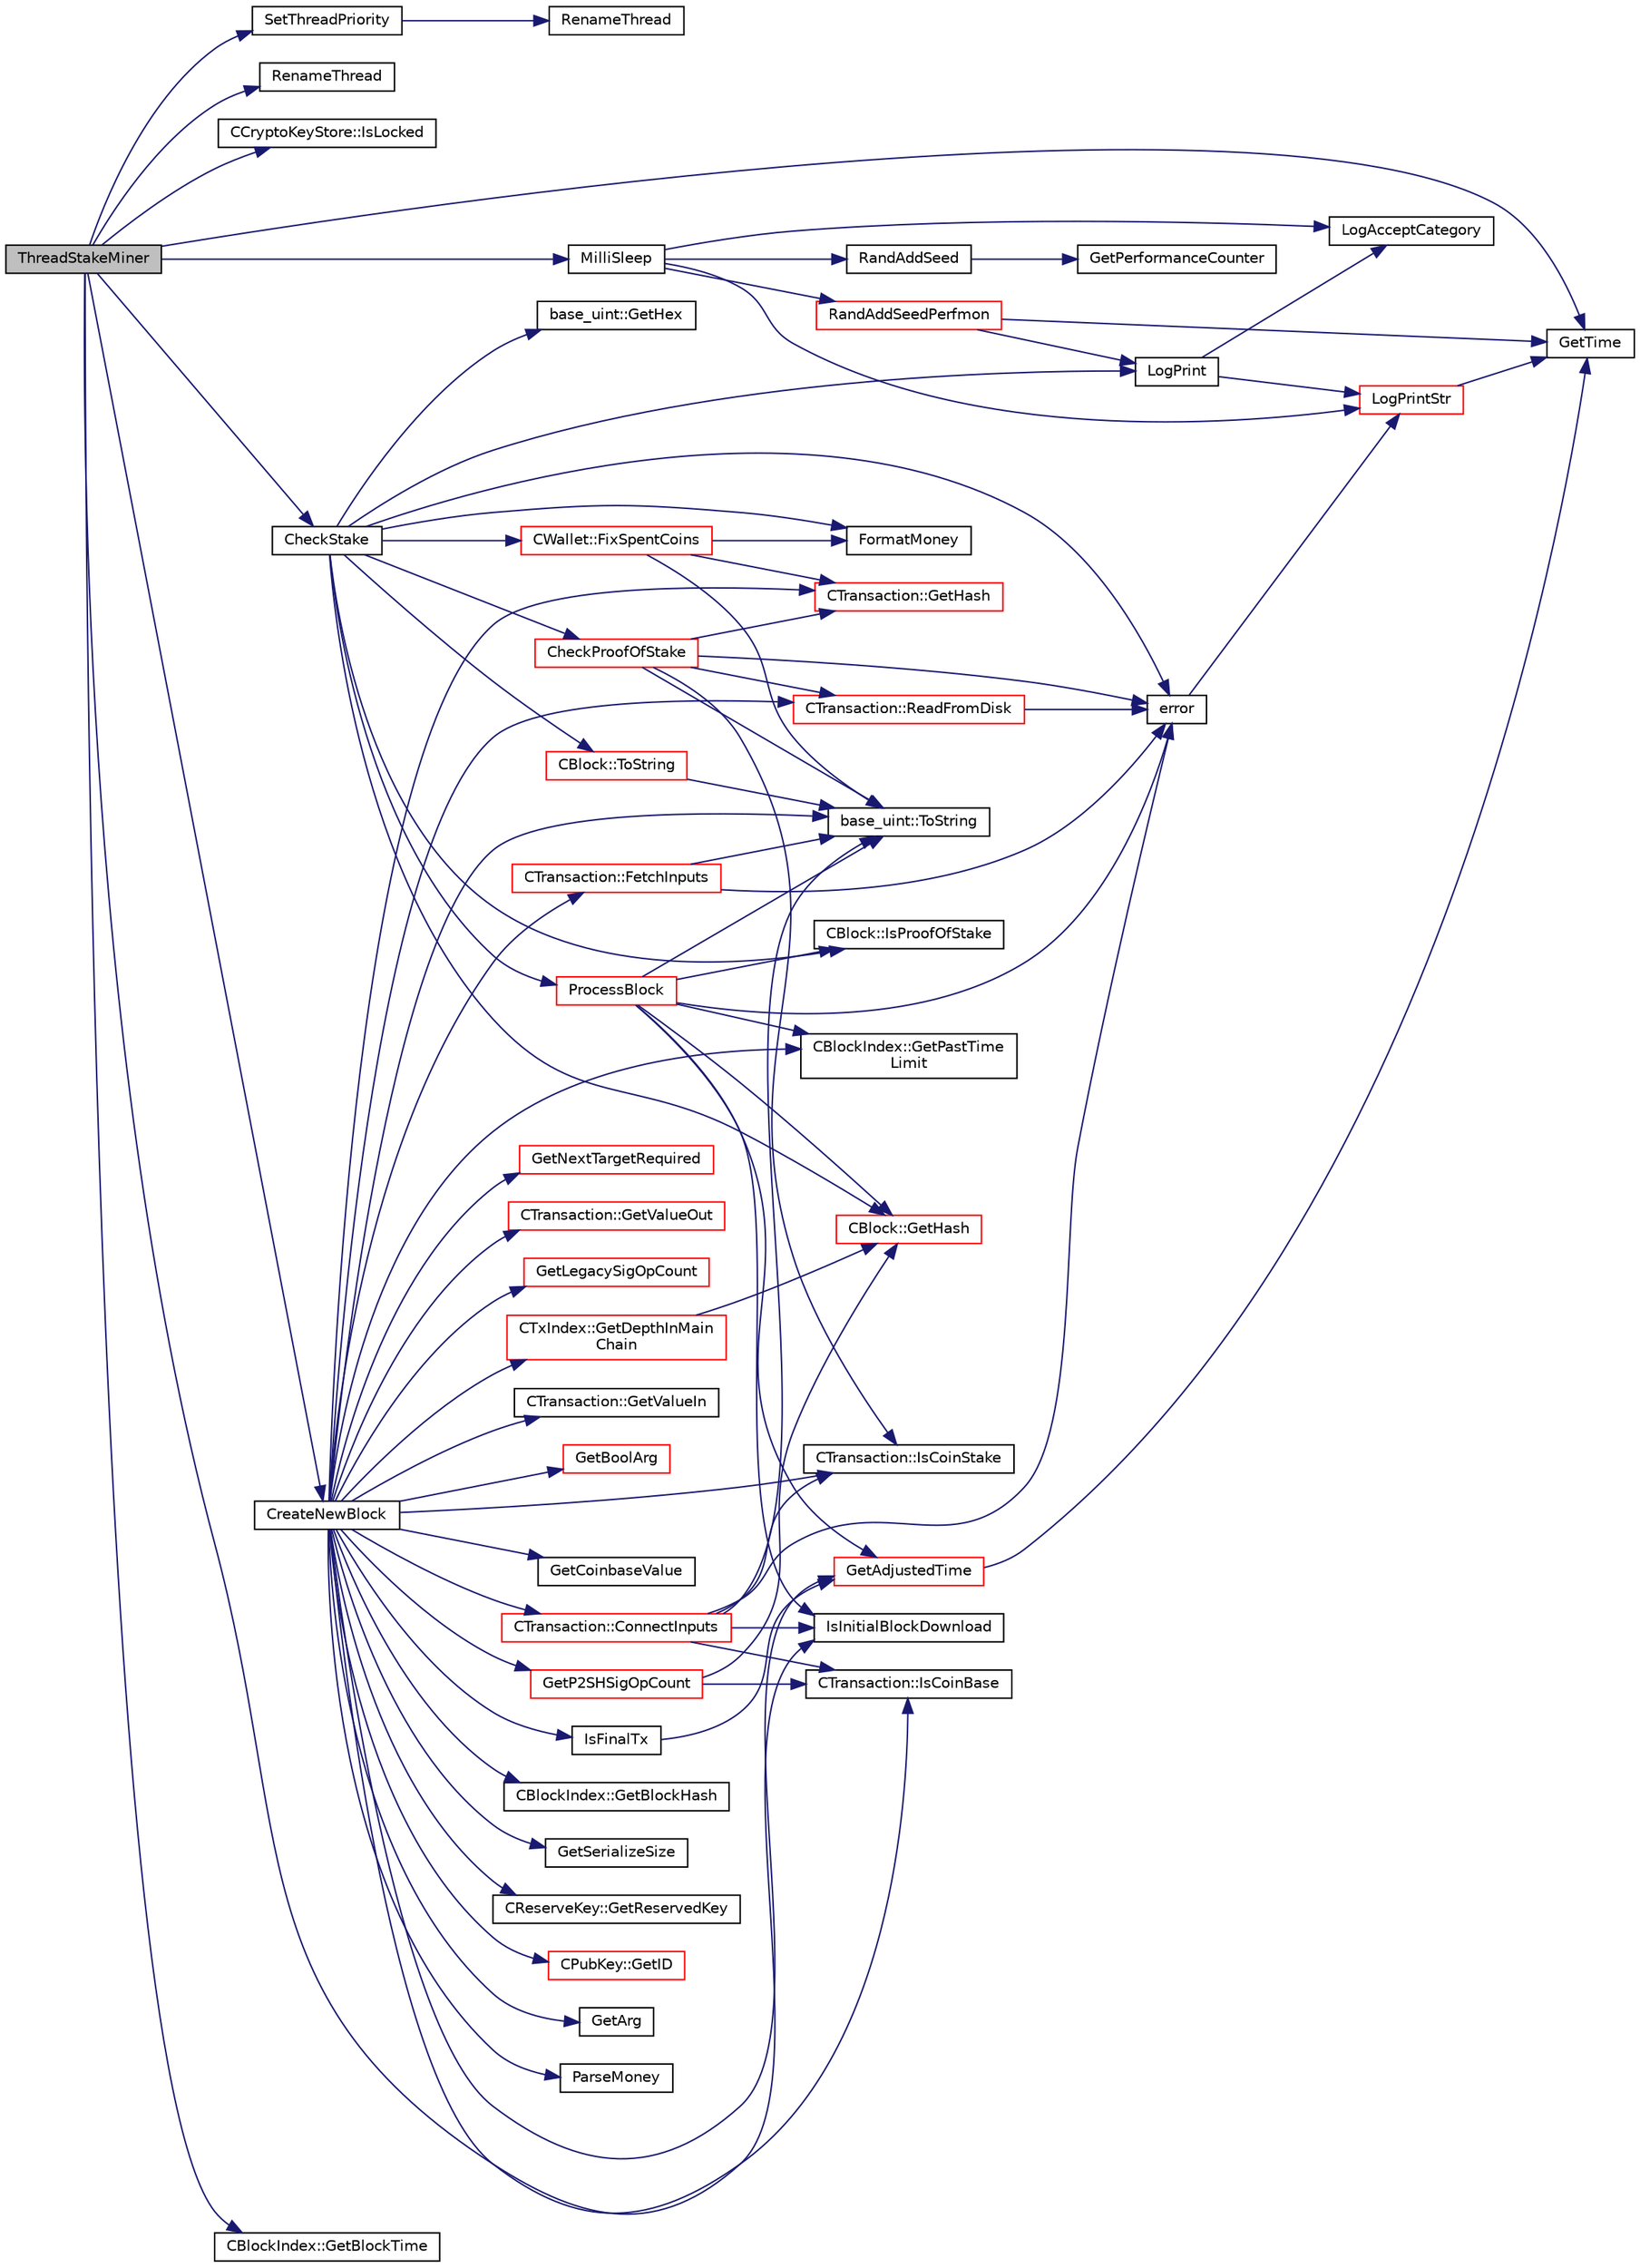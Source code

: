digraph "ThreadStakeMiner"
{
  edge [fontname="Helvetica",fontsize="10",labelfontname="Helvetica",labelfontsize="10"];
  node [fontname="Helvetica",fontsize="10",shape=record];
  rankdir="LR";
  Node980 [label="ThreadStakeMiner",height=0.2,width=0.4,color="black", fillcolor="grey75", style="filled", fontcolor="black"];
  Node980 -> Node981 [color="midnightblue",fontsize="10",style="solid",fontname="Helvetica"];
  Node981 [label="SetThreadPriority",height=0.2,width=0.4,color="black", fillcolor="white", style="filled",URL="$d8/d3c/util_8h.html#a8d620b8c9865456b925cd0eea4b2ffc1"];
  Node981 -> Node982 [color="midnightblue",fontsize="10",style="solid",fontname="Helvetica"];
  Node982 [label="RenameThread",height=0.2,width=0.4,color="black", fillcolor="white", style="filled",URL="$d8/d3c/util_8h.html#a85fc1244e0bd3c91ee7a1c05ed10ebbb"];
  Node980 -> Node983 [color="midnightblue",fontsize="10",style="solid",fontname="Helvetica"];
  Node983 [label="RenameThread",height=0.2,width=0.4,color="black", fillcolor="white", style="filled",URL="$df/d2d/util_8cpp.html#a85fc1244e0bd3c91ee7a1c05ed10ebbb"];
  Node980 -> Node984 [color="midnightblue",fontsize="10",style="solid",fontname="Helvetica"];
  Node984 [label="CCryptoKeyStore::IsLocked",height=0.2,width=0.4,color="black", fillcolor="white", style="filled",URL="$db/dad/class_c_crypto_key_store.html#a52919fa284a3aa10f1b4bd6018b6dbee"];
  Node980 -> Node985 [color="midnightblue",fontsize="10",style="solid",fontname="Helvetica"];
  Node985 [label="MilliSleep",height=0.2,width=0.4,color="black", fillcolor="white", style="filled",URL="$d8/d3c/util_8h.html#ac635182d3e845eda4af4fa5ab31609da"];
  Node985 -> Node986 [color="midnightblue",fontsize="10",style="solid",fontname="Helvetica"];
  Node986 [label="RandAddSeed",height=0.2,width=0.4,color="black", fillcolor="white", style="filled",URL="$d8/d3c/util_8h.html#ab699fbdf803610a4e2060fd87787f7e0"];
  Node986 -> Node987 [color="midnightblue",fontsize="10",style="solid",fontname="Helvetica"];
  Node987 [label="GetPerformanceCounter",height=0.2,width=0.4,color="black", fillcolor="white", style="filled",URL="$d8/d3c/util_8h.html#acd4d9988b9bb3f31fddf72a34b2bc37f"];
  Node985 -> Node988 [color="midnightblue",fontsize="10",style="solid",fontname="Helvetica"];
  Node988 [label="RandAddSeedPerfmon",height=0.2,width=0.4,color="red", fillcolor="white", style="filled",URL="$d8/d3c/util_8h.html#a786af12a87491f8dc24351d93b9833b6"];
  Node988 -> Node990 [color="midnightblue",fontsize="10",style="solid",fontname="Helvetica"];
  Node990 [label="GetTime",height=0.2,width=0.4,color="black", fillcolor="white", style="filled",URL="$df/d2d/util_8cpp.html#a46fac5fba8ba905b5f9acb364f5d8c6f"];
  Node988 -> Node991 [color="midnightblue",fontsize="10",style="solid",fontname="Helvetica"];
  Node991 [label="LogPrint",height=0.2,width=0.4,color="black", fillcolor="white", style="filled",URL="$d8/d3c/util_8h.html#aab1f837a2366f424bdc996fdf6352171"];
  Node991 -> Node992 [color="midnightblue",fontsize="10",style="solid",fontname="Helvetica"];
  Node992 [label="LogAcceptCategory",height=0.2,width=0.4,color="black", fillcolor="white", style="filled",URL="$d8/d3c/util_8h.html#a343d2a13efe00125f78d25dafb0a8d98"];
  Node991 -> Node993 [color="midnightblue",fontsize="10",style="solid",fontname="Helvetica"];
  Node993 [label="LogPrintStr",height=0.2,width=0.4,color="red", fillcolor="white", style="filled",URL="$d8/d3c/util_8h.html#afd4c3002b2797c0560adddb6af3ca1da"];
  Node993 -> Node990 [color="midnightblue",fontsize="10",style="solid",fontname="Helvetica"];
  Node985 -> Node992 [color="midnightblue",fontsize="10",style="solid",fontname="Helvetica"];
  Node985 -> Node993 [color="midnightblue",fontsize="10",style="solid",fontname="Helvetica"];
  Node980 -> Node1001 [color="midnightblue",fontsize="10",style="solid",fontname="Helvetica"];
  Node1001 [label="IsInitialBlockDownload",height=0.2,width=0.4,color="black", fillcolor="white", style="filled",URL="$df/d0a/main_8cpp.html#a5edcd96316574fd4a7f3ae0922a5cfd6",tooltip="Check whether we are doing an initial block download (synchronizing from disk or network) ..."];
  Node980 -> Node1002 [color="midnightblue",fontsize="10",style="solid",fontname="Helvetica"];
  Node1002 [label="CBlockIndex::GetBlockTime",height=0.2,width=0.4,color="black", fillcolor="white", style="filled",URL="$d3/dbd/class_c_block_index.html#a9fe0d4463c07c466f66252e8eec25f5c"];
  Node980 -> Node990 [color="midnightblue",fontsize="10",style="solid",fontname="Helvetica"];
  Node980 -> Node1003 [color="midnightblue",fontsize="10",style="solid",fontname="Helvetica"];
  Node1003 [label="CreateNewBlock",height=0.2,width=0.4,color="black", fillcolor="white", style="filled",URL="$d6/de3/miner_8cpp.html#af5c45bac27dac0727dd7cd4b437b4d99"];
  Node1003 -> Node1004 [color="midnightblue",fontsize="10",style="solid",fontname="Helvetica"];
  Node1004 [label="CReserveKey::GetReservedKey",height=0.2,width=0.4,color="black", fillcolor="white", style="filled",URL="$d3/d65/class_c_reserve_key.html#ad198d2d7a54d315c60805ba1cb0caf7c"];
  Node1003 -> Node1005 [color="midnightblue",fontsize="10",style="solid",fontname="Helvetica"];
  Node1005 [label="CPubKey::GetID",height=0.2,width=0.4,color="red", fillcolor="white", style="filled",URL="$da/d4e/class_c_pub_key.html#a2675f7e6f72eff68e7a5227289feb021"];
  Node1003 -> Node1009 [color="midnightblue",fontsize="10",style="solid",fontname="Helvetica"];
  Node1009 [label="GetArg",height=0.2,width=0.4,color="black", fillcolor="white", style="filled",URL="$df/d2d/util_8cpp.html#a24f685720bf40370e5bd2a192ad50cd8",tooltip="Return string argument or default value. "];
  Node1003 -> Node1010 [color="midnightblue",fontsize="10",style="solid",fontname="Helvetica"];
  Node1010 [label="ParseMoney",height=0.2,width=0.4,color="black", fillcolor="white", style="filled",URL="$df/d2d/util_8cpp.html#a246cad058037a1517dfa0a19cc76e53e"];
  Node1003 -> Node1011 [color="midnightblue",fontsize="10",style="solid",fontname="Helvetica"];
  Node1011 [label="GetNextTargetRequired",height=0.2,width=0.4,color="red", fillcolor="white", style="filled",URL="$d1/d08/proofs_8cpp.html#a868a58404bd61b6a82901f428d152bae",tooltip="Calculate difficulty using retarget algorithm by maintaining target. "];
  Node1003 -> Node1027 [color="midnightblue",fontsize="10",style="solid",fontname="Helvetica"];
  Node1027 [label="CTransaction::IsCoinBase",height=0.2,width=0.4,color="black", fillcolor="white", style="filled",URL="$df/d43/class_c_transaction.html#a96256e8ac1bf79ad9c057e48c41132dd"];
  Node1003 -> Node1028 [color="midnightblue",fontsize="10",style="solid",fontname="Helvetica"];
  Node1028 [label="CTransaction::IsCoinStake",height=0.2,width=0.4,color="black", fillcolor="white", style="filled",URL="$df/d43/class_c_transaction.html#ace4278a41a296d40dcf5fb2b9cf007ec"];
  Node1003 -> Node1029 [color="midnightblue",fontsize="10",style="solid",fontname="Helvetica"];
  Node1029 [label="IsFinalTx",height=0.2,width=0.4,color="black", fillcolor="white", style="filled",URL="$df/d0a/main_8cpp.html#adc332cd7ac94e639bb4239618341be19"];
  Node1029 -> Node1030 [color="midnightblue",fontsize="10",style="solid",fontname="Helvetica"];
  Node1030 [label="GetAdjustedTime",height=0.2,width=0.4,color="red", fillcolor="white", style="filled",URL="$df/d2d/util_8cpp.html#a09f81b9c7650f898cf3cf305b87547e6"];
  Node1030 -> Node990 [color="midnightblue",fontsize="10",style="solid",fontname="Helvetica"];
  Node1003 -> Node1032 [color="midnightblue",fontsize="10",style="solid",fontname="Helvetica"];
  Node1032 [label="CTransaction::ReadFromDisk",height=0.2,width=0.4,color="red", fillcolor="white", style="filled",URL="$df/d43/class_c_transaction.html#ad9d526afecbd816c385343f60c5352fd"];
  Node1032 -> Node1036 [color="midnightblue",fontsize="10",style="solid",fontname="Helvetica"];
  Node1036 [label="error",height=0.2,width=0.4,color="black", fillcolor="white", style="filled",URL="$d8/d3c/util_8h.html#af8985880cf4ef26df0a5aa2ffcb76662"];
  Node1036 -> Node993 [color="midnightblue",fontsize="10",style="solid",fontname="Helvetica"];
  Node1003 -> Node1039 [color="midnightblue",fontsize="10",style="solid",fontname="Helvetica"];
  Node1039 [label="CTxIndex::GetDepthInMain\lChain",height=0.2,width=0.4,color="red", fillcolor="white", style="filled",URL="$d5/db3/class_c_tx_index.html#ae18990b9796ee365ae2f384a2b334fe0"];
  Node1039 -> Node1042 [color="midnightblue",fontsize="10",style="solid",fontname="Helvetica"];
  Node1042 [label="CBlock::GetHash",height=0.2,width=0.4,color="red", fillcolor="white", style="filled",URL="$d3/d51/class_c_block.html#a681acf1fa72ec2ed6c83ea5afc14e0f3"];
  Node1003 -> Node1046 [color="midnightblue",fontsize="10",style="solid",fontname="Helvetica"];
  Node1046 [label="GetSerializeSize",height=0.2,width=0.4,color="black", fillcolor="white", style="filled",URL="$df/d9d/serialize_8h.html#a48239e478ae730373d1984fe304ca025"];
  Node1003 -> Node1047 [color="midnightblue",fontsize="10",style="solid",fontname="Helvetica"];
  Node1047 [label="CTransaction::GetValueOut",height=0.2,width=0.4,color="red", fillcolor="white", style="filled",URL="$df/d43/class_c_transaction.html#a9ce7d94c68adb37627d82669b83a7c59",tooltip="Amount of ions spent by this transaction. "];
  Node1003 -> Node1049 [color="midnightblue",fontsize="10",style="solid",fontname="Helvetica"];
  Node1049 [label="GetLegacySigOpCount",height=0.2,width=0.4,color="red", fillcolor="white", style="filled",URL="$df/d0a/main_8cpp.html#ad2eaf4f8542c12ea9ee1183609cc6d1a",tooltip="Count ECDSA signature operations the old-fashioned (pre-0.6) way. "];
  Node1003 -> Node1030 [color="midnightblue",fontsize="10",style="solid",fontname="Helvetica"];
  Node1003 -> Node1051 [color="midnightblue",fontsize="10",style="solid",fontname="Helvetica"];
  Node1051 [label="CTransaction::FetchInputs",height=0.2,width=0.4,color="red", fillcolor="white", style="filled",URL="$df/d43/class_c_transaction.html#a5a4967303d3b588a120687f3ed1f4b0a",tooltip="Fetch from memory and/or disk. "];
  Node1051 -> Node1036 [color="midnightblue",fontsize="10",style="solid",fontname="Helvetica"];
  Node1051 -> Node1026 [color="midnightblue",fontsize="10",style="solid",fontname="Helvetica"];
  Node1026 [label="base_uint::ToString",height=0.2,width=0.4,color="black", fillcolor="white", style="filled",URL="$da/df7/classbase__uint.html#acccba4d9d51a0c36261718ca0cbb293b"];
  Node1003 -> Node1055 [color="midnightblue",fontsize="10",style="solid",fontname="Helvetica"];
  Node1055 [label="CTransaction::GetValueIn",height=0.2,width=0.4,color="black", fillcolor="white", style="filled",URL="$df/d43/class_c_transaction.html#a50051cce0d44bc4ea2018625101dc1b6",tooltip="Amount of ions coming in to this transaction Note that lightweight clients may not know anything besi..."];
  Node1003 -> Node1056 [color="midnightblue",fontsize="10",style="solid",fontname="Helvetica"];
  Node1056 [label="GetP2SHSigOpCount",height=0.2,width=0.4,color="red", fillcolor="white", style="filled",URL="$df/d0a/main_8cpp.html#a519cfd439598a8bf64fe5503aa74cfcb",tooltip="Count ECDSA signature operations in pay-to-script-hash inputs. "];
  Node1056 -> Node1027 [color="midnightblue",fontsize="10",style="solid",fontname="Helvetica"];
  Node1056 -> Node1042 [color="midnightblue",fontsize="10",style="solid",fontname="Helvetica"];
  Node1003 -> Node1060 [color="midnightblue",fontsize="10",style="solid",fontname="Helvetica"];
  Node1060 [label="CTransaction::ConnectInputs",height=0.2,width=0.4,color="red", fillcolor="white", style="filled",URL="$df/d43/class_c_transaction.html#aaab6c4ba493c918e29fd383043dcaae7",tooltip="Sanity check previous transactions, then, if all checks succeed, mark them as spent by this transacti..."];
  Node1060 -> Node1036 [color="midnightblue",fontsize="10",style="solid",fontname="Helvetica"];
  Node1060 -> Node1026 [color="midnightblue",fontsize="10",style="solid",fontname="Helvetica"];
  Node1060 -> Node1027 [color="midnightblue",fontsize="10",style="solid",fontname="Helvetica"];
  Node1060 -> Node1028 [color="midnightblue",fontsize="10",style="solid",fontname="Helvetica"];
  Node1060 -> Node1001 [color="midnightblue",fontsize="10",style="solid",fontname="Helvetica"];
  Node1003 -> Node1064 [color="midnightblue",fontsize="10",style="solid",fontname="Helvetica"];
  Node1064 [label="CTransaction::GetHash",height=0.2,width=0.4,color="red", fillcolor="white", style="filled",URL="$df/d43/class_c_transaction.html#a0b46d80e82ca324e82c2ce3fc1492bfa"];
  Node1003 -> Node1125 [color="midnightblue",fontsize="10",style="solid",fontname="Helvetica"];
  Node1125 [label="GetBoolArg",height=0.2,width=0.4,color="red", fillcolor="white", style="filled",URL="$df/d2d/util_8cpp.html#a64d956f1dda7f9a80ab5d594532b906d",tooltip="Return boolean argument or default value. "];
  Node1003 -> Node1026 [color="midnightblue",fontsize="10",style="solid",fontname="Helvetica"];
  Node1003 -> Node1127 [color="midnightblue",fontsize="10",style="solid",fontname="Helvetica"];
  Node1127 [label="GetCoinbaseValue",height=0.2,width=0.4,color="black", fillcolor="white", style="filled",URL="$d1/d08/proofs_8cpp.html#af6a2f3451bae59ba9d7a6d627173aedf",tooltip="Determine Block Reward for Proof Of Work. "];
  Node1003 -> Node1128 [color="midnightblue",fontsize="10",style="solid",fontname="Helvetica"];
  Node1128 [label="CBlockIndex::GetBlockHash",height=0.2,width=0.4,color="black", fillcolor="white", style="filled",URL="$d3/dbd/class_c_block_index.html#a98490a2788c65cdd6ae9002b004dd74c"];
  Node1003 -> Node1129 [color="midnightblue",fontsize="10",style="solid",fontname="Helvetica"];
  Node1129 [label="CBlockIndex::GetPastTime\lLimit",height=0.2,width=0.4,color="black", fillcolor="white", style="filled",URL="$d3/dbd/class_c_block_index.html#a40f52adc1db18cd86dfbfa408402a4ff"];
  Node980 -> Node1130 [color="midnightblue",fontsize="10",style="solid",fontname="Helvetica"];
  Node1130 [label="CheckStake",height=0.2,width=0.4,color="black", fillcolor="white", style="filled",URL="$d6/de3/miner_8cpp.html#a68be4bcfa03b86095641eac5ca996fed",tooltip="Check mined proof-of-stake block. "];
  Node1130 -> Node1042 [color="midnightblue",fontsize="10",style="solid",fontname="Helvetica"];
  Node1130 -> Node1131 [color="midnightblue",fontsize="10",style="solid",fontname="Helvetica"];
  Node1131 [label="CBlock::IsProofOfStake",height=0.2,width=0.4,color="black", fillcolor="white", style="filled",URL="$d3/d51/class_c_block.html#ab70bdac61ff8eca54fd29c835cb4f025"];
  Node1130 -> Node1036 [color="midnightblue",fontsize="10",style="solid",fontname="Helvetica"];
  Node1130 -> Node1132 [color="midnightblue",fontsize="10",style="solid",fontname="Helvetica"];
  Node1132 [label="base_uint::GetHex",height=0.2,width=0.4,color="black", fillcolor="white", style="filled",URL="$da/df7/classbase__uint.html#ae5e7b7481de91ebead20eebd5d685441"];
  Node1130 -> Node1133 [color="midnightblue",fontsize="10",style="solid",fontname="Helvetica"];
  Node1133 [label="CheckProofOfStake",height=0.2,width=0.4,color="red", fillcolor="white", style="filled",URL="$d1/df6/stake_8cpp.html#a01e09fbdb926d4581ea48c4cf2f337a1"];
  Node1133 -> Node1028 [color="midnightblue",fontsize="10",style="solid",fontname="Helvetica"];
  Node1133 -> Node1036 [color="midnightblue",fontsize="10",style="solid",fontname="Helvetica"];
  Node1133 -> Node1064 [color="midnightblue",fontsize="10",style="solid",fontname="Helvetica"];
  Node1133 -> Node1026 [color="midnightblue",fontsize="10",style="solid",fontname="Helvetica"];
  Node1133 -> Node1032 [color="midnightblue",fontsize="10",style="solid",fontname="Helvetica"];
  Node1130 -> Node991 [color="midnightblue",fontsize="10",style="solid",fontname="Helvetica"];
  Node1130 -> Node1140 [color="midnightblue",fontsize="10",style="solid",fontname="Helvetica"];
  Node1140 [label="CBlock::ToString",height=0.2,width=0.4,color="red", fillcolor="white", style="filled",URL="$d3/d51/class_c_block.html#a0e8a98f10831c00ae76b3a831c4804e5"];
  Node1140 -> Node1026 [color="midnightblue",fontsize="10",style="solid",fontname="Helvetica"];
  Node1130 -> Node1242 [color="midnightblue",fontsize="10",style="solid",fontname="Helvetica"];
  Node1242 [label="FormatMoney",height=0.2,width=0.4,color="black", fillcolor="white", style="filled",URL="$df/d2d/util_8cpp.html#a3293aaba439017a99a494cbf39fb5681"];
  Node1130 -> Node1243 [color="midnightblue",fontsize="10",style="solid",fontname="Helvetica"];
  Node1243 [label="ProcessBlock",height=0.2,width=0.4,color="red", fillcolor="white", style="filled",URL="$df/d0a/main_8cpp.html#a7c8a7be3439bb5e1e40548a332a3cf29"];
  Node1243 -> Node1042 [color="midnightblue",fontsize="10",style="solid",fontname="Helvetica"];
  Node1243 -> Node1036 [color="midnightblue",fontsize="10",style="solid",fontname="Helvetica"];
  Node1243 -> Node1026 [color="midnightblue",fontsize="10",style="solid",fontname="Helvetica"];
  Node1243 -> Node1131 [color="midnightblue",fontsize="10",style="solid",fontname="Helvetica"];
  Node1243 -> Node1001 [color="midnightblue",fontsize="10",style="solid",fontname="Helvetica"];
  Node1243 -> Node1030 [color="midnightblue",fontsize="10",style="solid",fontname="Helvetica"];
  Node1243 -> Node1129 [color="midnightblue",fontsize="10",style="solid",fontname="Helvetica"];
  Node1130 -> Node1388 [color="midnightblue",fontsize="10",style="solid",fontname="Helvetica"];
  Node1388 [label="CWallet::FixSpentCoins",height=0.2,width=0.4,color="red", fillcolor="white", style="filled",URL="$d2/de5/class_c_wallet.html#a241637cb0e658b5980037e1490d31b11"];
  Node1388 -> Node1064 [color="midnightblue",fontsize="10",style="solid",fontname="Helvetica"];
  Node1388 -> Node1242 [color="midnightblue",fontsize="10",style="solid",fontname="Helvetica"];
  Node1388 -> Node1026 [color="midnightblue",fontsize="10",style="solid",fontname="Helvetica"];
}

